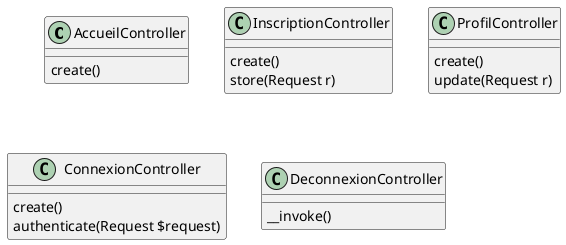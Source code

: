 @startuml

class AccueilController {
	create()
}

class InscriptionController {
	create()
	store(Request r)
}

class ProfilController {
	create()
	update(Request r)
}

class ConnexionController {
	create()
	authenticate(Request $request)
}

class DeconnexionController {
	__invoke()
}

@enduml